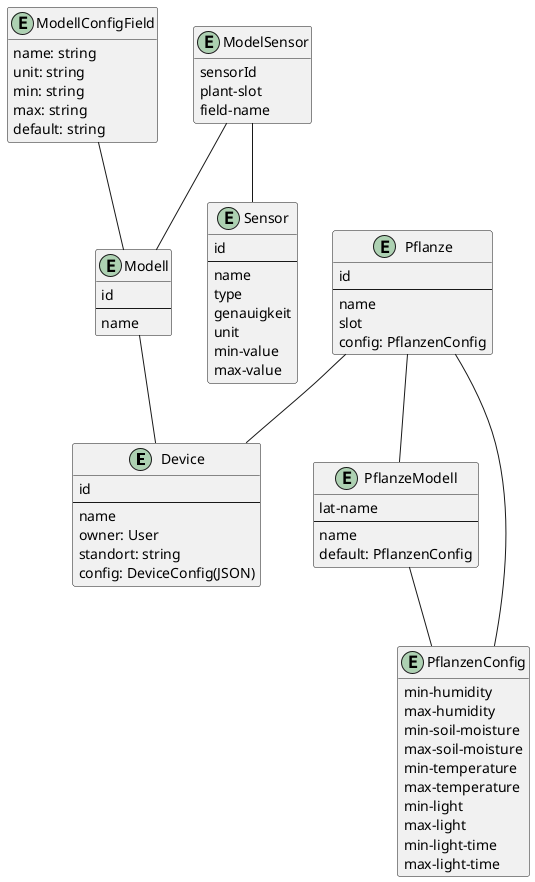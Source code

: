 @startuml
'https://plantuml.com/class-diagram

' Was ist ein Gerät?
' -> Controller (Raspi), nicht die Pflanze

hide empty members

entity Device {
    id
    --
    name
    owner: User
    standort: string
    config: DeviceConfig(JSON)
}

entity Modell {
    id
    --
    name
}

entity ModellConfigField {
    name: string
    unit: string
    min: string
    max: string
    default: string
}

entity ModelSensor {
    sensorId
    plant-slot
    field-name
}

entity Sensor {
    id
    --
    name
    type
    genauigkeit
    unit
    min-value
    max-value
}

' Pflanze an einem Gerät für einem Nutzer
entity Pflanze {
    id
    --
    name
    slot
    config: PflanzenConfig
}

entity PflanzeModell {
    lat-name
    --
    name
    default: PflanzenConfig
}

entity PflanzenConfig {
    min-humidity
    max-humidity
    min-soil-moisture
    max-soil-moisture
    min-temperature
    max-temperature
    min-light
    max-light
    min-light-time
    max-light-time
}

Pflanze -- Device
Modell -- Device
ModellConfigField -- Modell
ModelSensor -- Modell
ModelSensor -- Sensor
Pflanze -- PflanzeModell
Pflanze -- PflanzenConfig
PflanzeModell -- PflanzenConfig

@enduml
